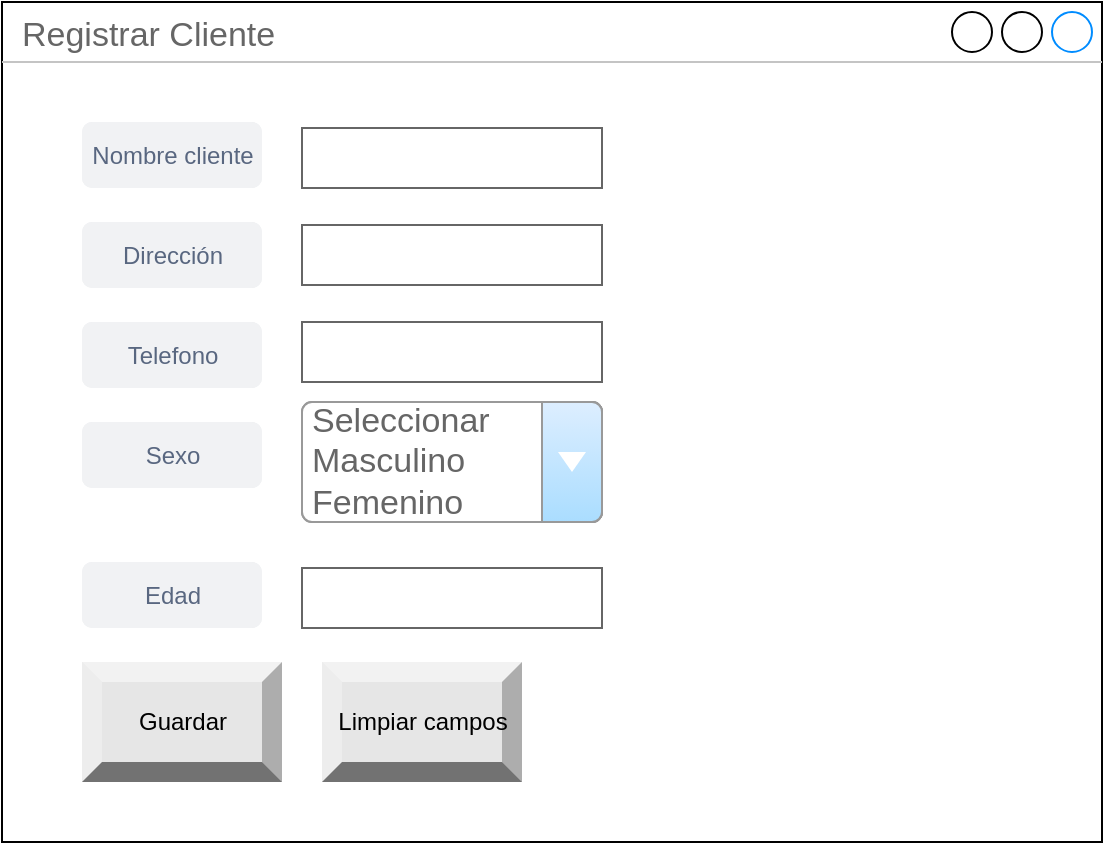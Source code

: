 <mxfile version="13.7.9" type="device" pages="3"><diagram id="9ZSsRXeaqQOMIstBwmK6" name="GuiRegistrarCliente"><mxGraphModel dx="862" dy="510" grid="1" gridSize="10" guides="1" tooltips="1" connect="1" arrows="1" fold="1" page="1" pageScale="1" pageWidth="1169" pageHeight="827" math="0" shadow="0"><root><mxCell id="0"/><mxCell id="1" parent="0"/><mxCell id="ZCgRf3MiA816byLvRVmv-6" value="Registrar Cliente" style="strokeWidth=1;shadow=0;dashed=0;align=center;html=1;shape=mxgraph.mockup.containers.window;align=left;verticalAlign=top;spacingLeft=8;strokeColor2=#008cff;strokeColor3=#c4c4c4;fontColor=#666666;mainText=;fontSize=17;labelBackgroundColor=none;" vertex="1" parent="1"><mxGeometry x="150" y="60" width="550" height="420" as="geometry"/></mxCell><mxCell id="vDa2dPMcjryEUZPvi8FX-1" value="Nombre cliente" style="rounded=1;align=center;fillColor=#F1F2F4;strokeColor=none;html=1;fontColor=#596780;fontSize=12" vertex="1" parent="1"><mxGeometry x="190" y="120" width="90" height="33" as="geometry"/></mxCell><mxCell id="vDa2dPMcjryEUZPvi8FX-2" value="Dirección" style="rounded=1;align=center;fillColor=#F1F2F4;strokeColor=none;html=1;fontColor=#596780;fontSize=12" vertex="1" parent="1"><mxGeometry x="190" y="170" width="90" height="33" as="geometry"/></mxCell><mxCell id="vDa2dPMcjryEUZPvi8FX-3" value="Telefono" style="rounded=1;align=center;fillColor=#F1F2F4;strokeColor=none;html=1;fontColor=#596780;fontSize=12" vertex="1" parent="1"><mxGeometry x="190" y="220" width="90" height="33" as="geometry"/></mxCell><mxCell id="vDa2dPMcjryEUZPvi8FX-4" value="Sexo" style="rounded=1;align=center;fillColor=#F1F2F4;strokeColor=none;html=1;fontColor=#596780;fontSize=12" vertex="1" parent="1"><mxGeometry x="190" y="270" width="90" height="33" as="geometry"/></mxCell><mxCell id="vDa2dPMcjryEUZPvi8FX-6" value="Edad" style="rounded=1;align=center;fillColor=#F1F2F4;strokeColor=none;html=1;fontColor=#596780;fontSize=12" vertex="1" parent="1"><mxGeometry x="190" y="340" width="90" height="33" as="geometry"/></mxCell><mxCell id="vDa2dPMcjryEUZPvi8FX-7" value="" style="strokeWidth=1;shadow=0;dashed=0;align=center;html=1;shape=mxgraph.mockup.text.textBox;fontColor=#666666;align=left;fontSize=17;spacingLeft=4;spacingTop=-3;strokeColor=#666666;mainText=" vertex="1" parent="1"><mxGeometry x="300" y="123" width="150" height="30" as="geometry"/></mxCell><mxCell id="vDa2dPMcjryEUZPvi8FX-8" value="" style="strokeWidth=1;shadow=0;dashed=0;align=center;html=1;shape=mxgraph.mockup.text.textBox;fontColor=#666666;align=left;fontSize=17;spacingLeft=4;spacingTop=-3;strokeColor=#666666;mainText=" vertex="1" parent="1"><mxGeometry x="300" y="171.5" width="150" height="30" as="geometry"/></mxCell><mxCell id="vDa2dPMcjryEUZPvi8FX-9" value="" style="strokeWidth=1;shadow=0;dashed=0;align=center;html=1;shape=mxgraph.mockup.text.textBox;fontColor=#666666;align=left;fontSize=17;spacingLeft=4;spacingTop=-3;strokeColor=#666666;mainText=" vertex="1" parent="1"><mxGeometry x="300" y="220" width="150" height="30" as="geometry"/></mxCell><mxCell id="vDa2dPMcjryEUZPvi8FX-11" value="" style="strokeWidth=1;shadow=0;dashed=0;align=center;html=1;shape=mxgraph.mockup.text.textBox;fontColor=#666666;align=left;fontSize=17;spacingLeft=4;spacingTop=-3;strokeColor=#666666;mainText=" vertex="1" parent="1"><mxGeometry x="300" y="343" width="150" height="30" as="geometry"/></mxCell><mxCell id="vDa2dPMcjryEUZPvi8FX-12" value="Seleccionar&lt;br&gt;Masculino&lt;br&gt;Femenino" style="strokeWidth=1;shadow=0;dashed=0;align=center;html=1;shape=mxgraph.mockup.forms.comboBox;strokeColor=#999999;fillColor=#ddeeff;align=left;fillColor2=#aaddff;mainText=;fontColor=#666666;fontSize=17;spacingLeft=3;" vertex="1" parent="1"><mxGeometry x="300" y="260" width="150" height="60" as="geometry"/></mxCell><mxCell id="vDa2dPMcjryEUZPvi8FX-13" value="Guardar" style="labelPosition=center;verticalLabelPosition=middle;align=center;html=1;shape=mxgraph.basic.shaded_button;dx=10;fillColor=#E6E6E6;strokeColor=none;" vertex="1" parent="1"><mxGeometry x="190" y="390" width="100" height="60" as="geometry"/></mxCell><mxCell id="vDa2dPMcjryEUZPvi8FX-14" value="Limpiar campos" style="labelPosition=center;verticalLabelPosition=middle;align=center;html=1;shape=mxgraph.basic.shaded_button;dx=10;fillColor=#E6E6E6;strokeColor=none;" vertex="1" parent="1"><mxGeometry x="310" y="390" width="100" height="60" as="geometry"/></mxCell><mxCell id="vDa2dPMcjryEUZPvi8FX-15" value="Nombre cliente" style="rounded=1;align=center;fillColor=#F1F2F4;strokeColor=none;html=1;fontColor=#596780;fontSize=12" vertex="1" parent="1"><mxGeometry x="190" y="120" width="90" height="33" as="geometry"/></mxCell><mxCell id="vDa2dPMcjryEUZPvi8FX-16" value="" style="strokeWidth=1;shadow=0;dashed=0;align=center;html=1;shape=mxgraph.mockup.text.textBox;fontColor=#666666;align=left;fontSize=17;spacingLeft=4;spacingTop=-3;strokeColor=#666666;mainText=" vertex="1" parent="1"><mxGeometry x="300" y="123" width="150" height="30" as="geometry"/></mxCell><mxCell id="vDa2dPMcjryEUZPvi8FX-17" value="" style="strokeWidth=1;shadow=0;dashed=0;align=center;html=1;shape=mxgraph.mockup.text.textBox;fontColor=#666666;align=left;fontSize=17;spacingLeft=4;spacingTop=-3;strokeColor=#666666;mainText=" vertex="1" parent="1"><mxGeometry x="300" y="171.5" width="150" height="30" as="geometry"/></mxCell><mxCell id="vDa2dPMcjryEUZPvi8FX-18" value="Dirección" style="rounded=1;align=center;fillColor=#F1F2F4;strokeColor=none;html=1;fontColor=#596780;fontSize=12" vertex="1" parent="1"><mxGeometry x="190" y="170" width="90" height="33" as="geometry"/></mxCell><mxCell id="vDa2dPMcjryEUZPvi8FX-19" value="Telefono" style="rounded=1;align=center;fillColor=#F1F2F4;strokeColor=none;html=1;fontColor=#596780;fontSize=12" vertex="1" parent="1"><mxGeometry x="190" y="220" width="90" height="33" as="geometry"/></mxCell><mxCell id="vDa2dPMcjryEUZPvi8FX-20" value="" style="strokeWidth=1;shadow=0;dashed=0;align=center;html=1;shape=mxgraph.mockup.text.textBox;fontColor=#666666;align=left;fontSize=17;spacingLeft=4;spacingTop=-3;strokeColor=#666666;mainText=" vertex="1" parent="1"><mxGeometry x="300" y="220" width="150" height="30" as="geometry"/></mxCell><mxCell id="vDa2dPMcjryEUZPvi8FX-21" value="Seleccionar&lt;br&gt;Masculino&lt;br&gt;Femenino" style="strokeWidth=1;shadow=0;dashed=0;align=center;html=1;shape=mxgraph.mockup.forms.comboBox;strokeColor=#999999;fillColor=#ddeeff;align=left;fillColor2=#aaddff;mainText=;fontColor=#666666;fontSize=17;spacingLeft=3;" vertex="1" parent="1"><mxGeometry x="300" y="260" width="150" height="60" as="geometry"/></mxCell><mxCell id="vDa2dPMcjryEUZPvi8FX-22" value="Sexo" style="rounded=1;align=center;fillColor=#F1F2F4;strokeColor=none;html=1;fontColor=#596780;fontSize=12" vertex="1" parent="1"><mxGeometry x="190" y="270" width="90" height="33" as="geometry"/></mxCell><mxCell id="vDa2dPMcjryEUZPvi8FX-23" value="Edad" style="rounded=1;align=center;fillColor=#F1F2F4;strokeColor=none;html=1;fontColor=#596780;fontSize=12" vertex="1" parent="1"><mxGeometry x="190" y="340" width="90" height="33" as="geometry"/></mxCell></root></mxGraphModel></diagram><diagram name="GuiRegistrarPostre" id="8PmaOhmJv2FjM8DLaRiH"><mxGraphModel dx="862" dy="510" grid="1" gridSize="10" guides="1" tooltips="1" connect="1" arrows="1" fold="1" page="1" pageScale="1" pageWidth="1169" pageHeight="827" math="0" shadow="0"><root><mxCell id="1Bt3xlnZpmqWVmzwI4HZ-0"/><mxCell id="1Bt3xlnZpmqWVmzwI4HZ-1" parent="1Bt3xlnZpmqWVmzwI4HZ-0"/><mxCell id="1Bt3xlnZpmqWVmzwI4HZ-2" value="Registrar Postre" style="strokeWidth=1;shadow=0;dashed=0;align=center;html=1;shape=mxgraph.mockup.containers.window;align=left;verticalAlign=top;spacingLeft=8;strokeColor2=#008cff;strokeColor3=#c4c4c4;fontColor=#666666;mainText=;fontSize=17;labelBackgroundColor=none;" vertex="1" parent="1Bt3xlnZpmqWVmzwI4HZ-1"><mxGeometry x="130" y="70" width="660" height="540" as="geometry"/></mxCell><mxCell id="ACjcDyWlGjs7Na02VNg_-0" value="" style="strokeWidth=1;shadow=0;dashed=0;align=center;html=1;shape=mxgraph.mockup.text.textBox;fontColor=#666666;align=left;fontSize=17;spacingLeft=4;spacingTop=-3;strokeColor=#666666;mainText=" vertex="1" parent="1Bt3xlnZpmqWVmzwI4HZ-1"><mxGeometry x="300" y="323" width="150" height="30" as="geometry"/></mxCell><mxCell id="ACjcDyWlGjs7Na02VNg_-1" value="Guardar" style="labelPosition=center;verticalLabelPosition=middle;align=center;html=1;shape=mxgraph.basic.shaded_button;dx=10;fillColor=#E6E6E6;strokeColor=none;" vertex="1" parent="1Bt3xlnZpmqWVmzwI4HZ-1"><mxGeometry x="190" y="480" width="100" height="60" as="geometry"/></mxCell><mxCell id="ACjcDyWlGjs7Na02VNg_-2" value="Limpiar campos" style="labelPosition=center;verticalLabelPosition=middle;align=center;html=1;shape=mxgraph.basic.shaded_button;dx=10;fillColor=#E6E6E6;strokeColor=none;" vertex="1" parent="1Bt3xlnZpmqWVmzwI4HZ-1"><mxGeometry x="330" y="480" width="100" height="60" as="geometry"/></mxCell><mxCell id="ACjcDyWlGjs7Na02VNg_-3" value="Nombre del postre" style="rounded=1;align=center;fillColor=#F1F2F4;strokeColor=none;html=1;fontColor=#596780;fontSize=12" vertex="1" parent="1Bt3xlnZpmqWVmzwI4HZ-1"><mxGeometry x="150" y="120" width="130" height="33" as="geometry"/></mxCell><mxCell id="ACjcDyWlGjs7Na02VNg_-4" value="" style="strokeWidth=1;shadow=0;dashed=0;align=center;html=1;shape=mxgraph.mockup.text.textBox;fontColor=#666666;align=left;fontSize=17;spacingLeft=4;spacingTop=-3;strokeColor=#666666;mainText=" vertex="1" parent="1Bt3xlnZpmqWVmzwI4HZ-1"><mxGeometry x="300" y="123" width="150" height="30" as="geometry"/></mxCell><mxCell id="ACjcDyWlGjs7Na02VNg_-5" value="" style="strokeWidth=1;shadow=0;dashed=0;align=center;html=1;shape=mxgraph.mockup.text.textBox;fontColor=#666666;align=left;fontSize=17;spacingLeft=4;spacingTop=-3;strokeColor=#666666;mainText=" vertex="1" parent="1Bt3xlnZpmqWVmzwI4HZ-1"><mxGeometry x="300" y="171.5" width="150" height="30" as="geometry"/></mxCell><mxCell id="ACjcDyWlGjs7Na02VNg_-6" value="Cantidad de calorias" style="rounded=1;align=center;fillColor=#F1F2F4;strokeColor=none;html=1;fontColor=#596780;fontSize=12" vertex="1" parent="1Bt3xlnZpmqWVmzwI4HZ-1"><mxGeometry x="150" y="170" width="130" height="33" as="geometry"/></mxCell><mxCell id="ACjcDyWlGjs7Na02VNg_-7" value="Fecha vencimiento" style="rounded=1;align=center;fillColor=#F1F2F4;strokeColor=none;html=1;fontColor=#596780;fontSize=12" vertex="1" parent="1Bt3xlnZpmqWVmzwI4HZ-1"><mxGeometry x="150" y="220" width="130" height="33" as="geometry"/></mxCell><mxCell id="ACjcDyWlGjs7Na02VNg_-8" value="" style="strokeWidth=1;shadow=0;dashed=0;align=center;html=1;shape=mxgraph.mockup.text.textBox;fontColor=#666666;align=left;fontSize=17;spacingLeft=4;spacingTop=-3;strokeColor=#666666;mainText=" vertex="1" parent="1Bt3xlnZpmqWVmzwI4HZ-1"><mxGeometry x="300" y="220" width="150" height="30" as="geometry"/></mxCell><mxCell id="ACjcDyWlGjs7Na02VNg_-10" value="Precio" style="rounded=1;align=center;fillColor=#F1F2F4;strokeColor=none;html=1;fontColor=#596780;fontSize=12" vertex="1" parent="1Bt3xlnZpmqWVmzwI4HZ-1"><mxGeometry x="150" y="270" width="130" height="33" as="geometry"/></mxCell><mxCell id="ACjcDyWlGjs7Na02VNg_-11" value="Temperatura de mantenimiento" style="rounded=1;align=center;fillColor=#F1F2F4;strokeColor=none;fontColor=#596780;fontSize=12;html=1;whiteSpace=wrap;" vertex="1" parent="1Bt3xlnZpmqWVmzwI4HZ-1"><mxGeometry x="150" y="320" width="130" height="40" as="geometry"/></mxCell><mxCell id="rPwg_hN5Zst6zc5RH34R-0" value="" style="strokeWidth=1;shadow=0;dashed=0;align=center;html=1;shape=mxgraph.mockup.text.textBox;fontColor=#666666;align=left;fontSize=17;spacingLeft=4;spacingTop=-3;strokeColor=#666666;mainText=" vertex="1" parent="1Bt3xlnZpmqWVmzwI4HZ-1"><mxGeometry x="300" y="271.5" width="150" height="30" as="geometry"/></mxCell><mxCell id="rPwg_hN5Zst6zc5RH34R-1" value="" style="strokeWidth=1;shadow=0;dashed=0;align=center;html=1;shape=mxgraph.mockup.text.textBox;fontColor=#666666;align=left;fontSize=17;spacingLeft=4;spacingTop=-3;strokeColor=#666666;mainText=" vertex="1" parent="1Bt3xlnZpmqWVmzwI4HZ-1"><mxGeometry x="300" y="383" width="150" height="30" as="geometry"/></mxCell><mxCell id="rPwg_hN5Zst6zc5RH34R-2" value="Tiempo máximo sin regrigeración" style="rounded=1;align=center;fillColor=#F1F2F4;strokeColor=none;fontColor=#596780;fontSize=12;html=1;whiteSpace=wrap;" vertex="1" parent="1Bt3xlnZpmqWVmzwI4HZ-1"><mxGeometry x="150" y="380" width="130" height="40" as="geometry"/></mxCell><mxCell id="rPwg_hN5Zst6zc5RH34R-3" value="Hojaldrado" style="shape=ellipse;fillColor=#eeeeee;strokeColor=#999999;gradientColor=#cccccc;html=1;align=left;spacingLeft=4;fontSize=17;fontColor=#666666;labelPosition=right;shadow=0;" vertex="1" parent="1Bt3xlnZpmqWVmzwI4HZ-1"><mxGeometry x="300" y="430" width="15" height="15" as="geometry"/></mxCell></root></mxGraphModel></diagram><diagram name="GuiRegistrarPedido" id="AU02jWZhORSVd-s_GPPG"><mxGraphModel dx="862" dy="510" grid="1" gridSize="10" guides="1" tooltips="1" connect="1" arrows="1" fold="1" page="1" pageScale="1" pageWidth="1169" pageHeight="827" math="0" shadow="0"><root><mxCell id="Ngz7v7XzXCWh-aYzmjRb-0"/><mxCell id="Ngz7v7XzXCWh-aYzmjRb-1" parent="Ngz7v7XzXCWh-aYzmjRb-0"/><mxCell id="Ngz7v7XzXCWh-aYzmjRb-2" value="Registrar Pedido" style="strokeWidth=1;shadow=0;dashed=0;align=center;html=1;shape=mxgraph.mockup.containers.window;align=left;verticalAlign=top;spacingLeft=8;strokeColor2=#008cff;strokeColor3=#c4c4c4;fontColor=#666666;mainText=;fontSize=17;labelBackgroundColor=none;" vertex="1" parent="Ngz7v7XzXCWh-aYzmjRb-1"><mxGeometry x="130" y="70" width="710" height="570" as="geometry"/></mxCell><mxCell id="PA3kwKFc9kPIikQbDKiK-1" value="Guardar Pedido" style="labelPosition=center;verticalLabelPosition=middle;align=center;html=1;shape=mxgraph.basic.shaded_button;dx=10;fillColor=#E6E6E6;strokeColor=none;" vertex="1" parent="Ngz7v7XzXCWh-aYzmjRb-1"><mxGeometry x="190" y="540" width="100" height="60" as="geometry"/></mxCell><mxCell id="PA3kwKFc9kPIikQbDKiK-2" value="Limpiar campos" style="labelPosition=center;verticalLabelPosition=middle;align=center;html=1;shape=mxgraph.basic.shaded_button;dx=10;fillColor=#E6E6E6;strokeColor=none;" vertex="1" parent="Ngz7v7XzXCWh-aYzmjRb-1"><mxGeometry x="460" y="540" width="100" height="60" as="geometry"/></mxCell><mxCell id="PA3kwKFc9kPIikQbDKiK-3" value="Nombre cliente" style="rounded=1;align=center;fillColor=#F1F2F4;strokeColor=none;html=1;fontColor=#596780;fontSize=12" vertex="1" parent="Ngz7v7XzXCWh-aYzmjRb-1"><mxGeometry x="190" y="120" width="90" height="33" as="geometry"/></mxCell><mxCell id="PA3kwKFc9kPIikQbDKiK-4" value="" style="strokeWidth=1;shadow=0;dashed=0;align=center;html=1;shape=mxgraph.mockup.text.textBox;fontColor=#666666;align=left;fontSize=17;spacingLeft=4;spacingTop=-3;strokeColor=#666666;mainText=" vertex="1" parent="Ngz7v7XzXCWh-aYzmjRb-1"><mxGeometry x="300" y="123" width="150" height="30" as="geometry"/></mxCell><mxCell id="PA3kwKFc9kPIikQbDKiK-5" value="" style="strokeWidth=1;shadow=0;dashed=0;align=center;html=1;shape=mxgraph.mockup.text.textBox;fontColor=#666666;align=left;fontSize=17;spacingLeft=4;spacingTop=-3;strokeColor=#666666;mainText=" vertex="1" parent="Ngz7v7XzXCWh-aYzmjRb-1"><mxGeometry x="300" y="171.5" width="150" height="30" as="geometry"/></mxCell><mxCell id="PA3kwKFc9kPIikQbDKiK-6" value="Dirección" style="rounded=1;align=center;fillColor=#F1F2F4;strokeColor=none;html=1;fontColor=#596780;fontSize=12" vertex="1" parent="Ngz7v7XzXCWh-aYzmjRb-1"><mxGeometry x="190" y="170" width="90" height="33" as="geometry"/></mxCell><mxCell id="PA3kwKFc9kPIikQbDKiK-7" value="Telefono" style="rounded=1;align=center;fillColor=#F1F2F4;strokeColor=none;html=1;fontColor=#596780;fontSize=12" vertex="1" parent="Ngz7v7XzXCWh-aYzmjRb-1"><mxGeometry x="190" y="220" width="90" height="33" as="geometry"/></mxCell><mxCell id="PA3kwKFc9kPIikQbDKiK-8" value="" style="strokeWidth=1;shadow=0;dashed=0;align=center;html=1;shape=mxgraph.mockup.text.textBox;fontColor=#666666;align=left;fontSize=17;spacingLeft=4;spacingTop=-3;strokeColor=#666666;mainText=" vertex="1" parent="Ngz7v7XzXCWh-aYzmjRb-1"><mxGeometry x="300" y="220" width="150" height="30" as="geometry"/></mxCell><mxCell id="PA3kwKFc9kPIikQbDKiK-9" value="Seleccionar&lt;br&gt;Cliente 1&lt;br&gt;Cliente 2" style="strokeWidth=1;shadow=0;dashed=0;align=center;html=1;shape=mxgraph.mockup.forms.comboBox;strokeColor=#999999;fillColor=#ddeeff;align=left;fillColor2=#aaddff;mainText=;fontColor=#666666;fontSize=17;spacingLeft=3;" vertex="1" parent="Ngz7v7XzXCWh-aYzmjRb-1"><mxGeometry x="300" y="260" width="150" height="60" as="geometry"/></mxCell><mxCell id="PA3kwKFc9kPIikQbDKiK-10" value="Sexo" style="rounded=1;align=center;fillColor=#F1F2F4;strokeColor=none;html=1;fontColor=#596780;fontSize=12" vertex="1" parent="Ngz7v7XzXCWh-aYzmjRb-1"><mxGeometry x="190" y="270" width="90" height="33" as="geometry"/></mxCell><mxCell id="PA3kwKFc9kPIikQbDKiK-11" value="Postre" style="rounded=1;align=center;fillColor=#F1F2F4;strokeColor=none;html=1;fontColor=#596780;fontSize=12" vertex="1" parent="Ngz7v7XzXCWh-aYzmjRb-1"><mxGeometry x="140" y="340" width="140" height="33" as="geometry"/></mxCell><mxCell id="dsWNUKEoIMmZpEUFxZzh-0" value="Nombre cliente" style="rounded=1;align=center;fillColor=#F1F2F4;strokeColor=none;html=1;fontColor=#596780;fontSize=12" vertex="1" parent="Ngz7v7XzXCWh-aYzmjRb-1"><mxGeometry x="190" y="120" width="90" height="33" as="geometry"/></mxCell><mxCell id="dsWNUKEoIMmZpEUFxZzh-1" value="Dirección" style="rounded=1;align=center;fillColor=#F1F2F4;strokeColor=none;html=1;fontColor=#596780;fontSize=12" vertex="1" parent="Ngz7v7XzXCWh-aYzmjRb-1"><mxGeometry x="190" y="170" width="90" height="33" as="geometry"/></mxCell><mxCell id="dsWNUKEoIMmZpEUFxZzh-2" value="Código Pedido" style="rounded=1;align=center;fillColor=#F1F2F4;strokeColor=none;html=1;fontColor=#596780;fontSize=12" vertex="1" parent="Ngz7v7XzXCWh-aYzmjRb-1"><mxGeometry x="140" y="120" width="140" height="33" as="geometry"/></mxCell><mxCell id="dsWNUKEoIMmZpEUFxZzh-3" value="Fecha Pedido" style="rounded=1;align=center;fillColor=#F1F2F4;strokeColor=none;html=1;fontColor=#596780;fontSize=12" vertex="1" parent="Ngz7v7XzXCWh-aYzmjRb-1"><mxGeometry x="140" y="170" width="140" height="33" as="geometry"/></mxCell><mxCell id="dsWNUKEoIMmZpEUFxZzh-4" value="Cliente" style="rounded=1;align=center;fillColor=#F1F2F4;strokeColor=none;html=1;fontColor=#596780;fontSize=12" vertex="1" parent="Ngz7v7XzXCWh-aYzmjRb-1"><mxGeometry x="140" y="270" width="140" height="33" as="geometry"/></mxCell><mxCell id="dsWNUKEoIMmZpEUFxZzh-5" value="Fecha Entrega Pedido" style="rounded=1;align=center;fillColor=#F1F2F4;strokeColor=none;html=1;fontColor=#596780;fontSize=12" vertex="1" parent="Ngz7v7XzXCWh-aYzmjRb-1"><mxGeometry x="140" y="220" width="140" height="33" as="geometry"/></mxCell><mxCell id="fBWitq4oOpryacI4DVFK-0" value="Seleccionar&lt;br&gt;Postre 1&lt;br&gt;Postre 2" style="strokeWidth=1;shadow=0;dashed=0;align=center;html=1;shape=mxgraph.mockup.forms.comboBox;strokeColor=#999999;fillColor=#ddeeff;align=left;fillColor2=#aaddff;mainText=;fontColor=#666666;fontSize=17;spacingLeft=3;" vertex="1" parent="Ngz7v7XzXCWh-aYzmjRb-1"><mxGeometry x="300" y="326.5" width="150" height="60" as="geometry"/></mxCell><mxCell id="9WuH0PMY3osnGASWXxeR-0" value="Añadir Postre" style="labelPosition=center;verticalLabelPosition=middle;align=center;html=1;shape=mxgraph.basic.shaded_button;dx=10;fillColor=#E6E6E6;strokeColor=none;" vertex="1" parent="Ngz7v7XzXCWh-aYzmjRb-1"><mxGeometry x="325" y="540" width="105" height="60" as="geometry"/></mxCell><mxCell id="9WuH0PMY3osnGASWXxeR-1" value="Telefono" style="rounded=1;align=center;fillColor=#F1F2F4;strokeColor=none;html=1;fontColor=#596780;fontSize=12" vertex="1" parent="Ngz7v7XzXCWh-aYzmjRb-1"><mxGeometry x="190" y="400" width="90" height="33" as="geometry"/></mxCell><mxCell id="9WuH0PMY3osnGASWXxeR-3" value="Lugar de Entrega" style="rounded=1;align=center;fillColor=#F1F2F4;strokeColor=none;html=1;fontColor=#596780;fontSize=12" vertex="1" parent="Ngz7v7XzXCWh-aYzmjRb-1"><mxGeometry x="140" y="400" width="140" height="33" as="geometry"/></mxCell><mxCell id="cf2ozFkT-_bRHWhLTXqy-0" value="Tienda" style="shape=ellipse;fillColor=#eeeeee;strokeColor=#999999;gradientColor=#cccccc;html=1;align=left;spacingLeft=4;fontSize=17;fontColor=#666666;labelPosition=right;shadow=0;" vertex="1" parent="Ngz7v7XzXCWh-aYzmjRb-1"><mxGeometry x="310" y="399" width="15" height="15" as="geometry"/></mxCell><mxCell id="cf2ozFkT-_bRHWhLTXqy-1" value="Domicilio" style="shape=ellipse;fillColor=#eeeeee;strokeColor=#999999;gradientColor=#cccccc;html=1;align=left;spacingLeft=4;fontSize=17;fontColor=#666666;labelPosition=right;shadow=0;" vertex="1" parent="Ngz7v7XzXCWh-aYzmjRb-1"><mxGeometry x="310" y="418" width="15" height="15" as="geometry"/></mxCell><mxCell id="cf2ozFkT-_bRHWhLTXqy-3" value="Telefono" style="rounded=1;align=center;fillColor=#F1F2F4;strokeColor=none;html=1;fontColor=#596780;fontSize=12" vertex="1" parent="Ngz7v7XzXCWh-aYzmjRb-1"><mxGeometry x="190" y="450" width="90" height="33" as="geometry"/></mxCell><mxCell id="cf2ozFkT-_bRHWhLTXqy-4" value="0" style="strokeWidth=1;shadow=0;dashed=0;align=center;html=1;shape=mxgraph.mockup.text.textBox;fontColor=#666666;align=left;fontSize=17;spacingLeft=4;spacingTop=-3;strokeColor=#666666;mainText=;fillColor=#CCCCCC;" vertex="1" parent="Ngz7v7XzXCWh-aYzmjRb-1"><mxGeometry x="300" y="450" width="150" height="30" as="geometry"/></mxCell><mxCell id="cf2ozFkT-_bRHWhLTXqy-5" value="Valor Total" style="rounded=1;align=center;fillColor=#F1F2F4;strokeColor=none;html=1;fontColor=#596780;fontSize=12" vertex="1" parent="Ngz7v7XzXCWh-aYzmjRb-1"><mxGeometry x="140" y="450" width="140" height="33" as="geometry"/></mxCell></root></mxGraphModel></diagram></mxfile>